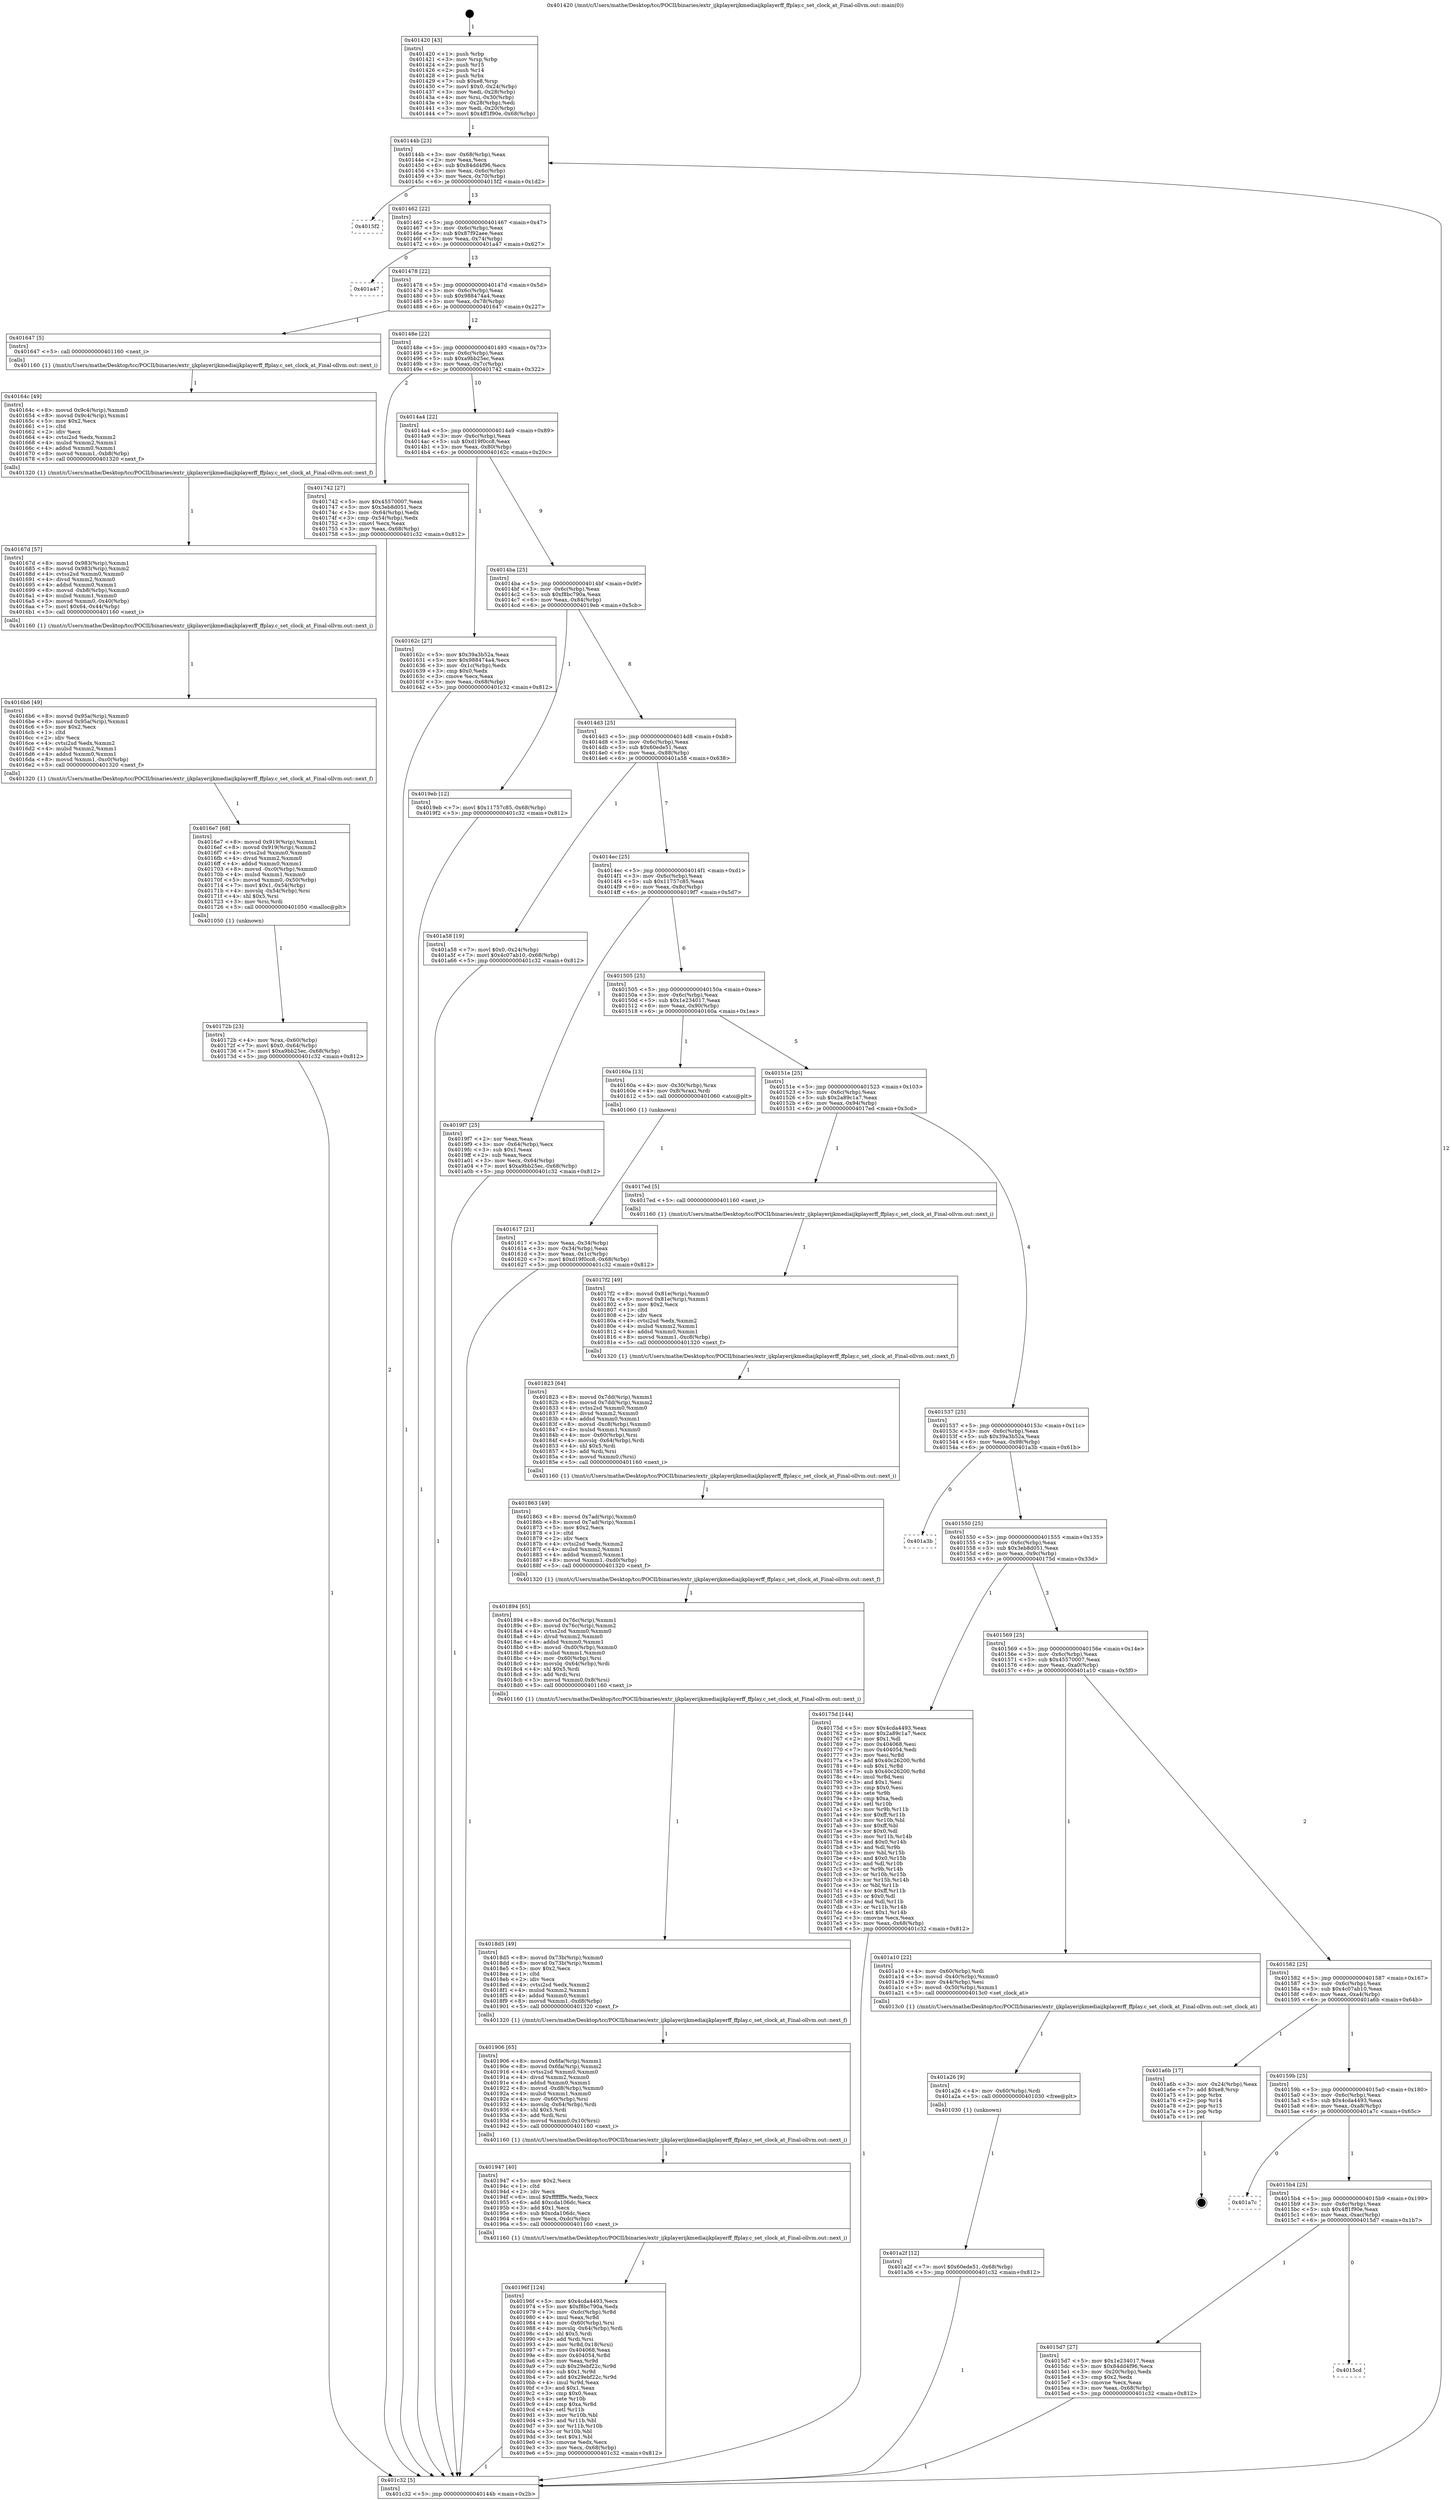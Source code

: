 digraph "0x401420" {
  label = "0x401420 (/mnt/c/Users/mathe/Desktop/tcc/POCII/binaries/extr_ijkplayerijkmediaijkplayerff_ffplay.c_set_clock_at_Final-ollvm.out::main(0))"
  labelloc = "t"
  node[shape=record]

  Entry [label="",width=0.3,height=0.3,shape=circle,fillcolor=black,style=filled]
  "0x40144b" [label="{
     0x40144b [23]\l
     | [instrs]\l
     &nbsp;&nbsp;0x40144b \<+3\>: mov -0x68(%rbp),%eax\l
     &nbsp;&nbsp;0x40144e \<+2\>: mov %eax,%ecx\l
     &nbsp;&nbsp;0x401450 \<+6\>: sub $0x84dd4f96,%ecx\l
     &nbsp;&nbsp;0x401456 \<+3\>: mov %eax,-0x6c(%rbp)\l
     &nbsp;&nbsp;0x401459 \<+3\>: mov %ecx,-0x70(%rbp)\l
     &nbsp;&nbsp;0x40145c \<+6\>: je 00000000004015f2 \<main+0x1d2\>\l
  }"]
  "0x4015f2" [label="{
     0x4015f2\l
  }", style=dashed]
  "0x401462" [label="{
     0x401462 [22]\l
     | [instrs]\l
     &nbsp;&nbsp;0x401462 \<+5\>: jmp 0000000000401467 \<main+0x47\>\l
     &nbsp;&nbsp;0x401467 \<+3\>: mov -0x6c(%rbp),%eax\l
     &nbsp;&nbsp;0x40146a \<+5\>: sub $0x87f92aee,%eax\l
     &nbsp;&nbsp;0x40146f \<+3\>: mov %eax,-0x74(%rbp)\l
     &nbsp;&nbsp;0x401472 \<+6\>: je 0000000000401a47 \<main+0x627\>\l
  }"]
  Exit [label="",width=0.3,height=0.3,shape=circle,fillcolor=black,style=filled,peripheries=2]
  "0x401a47" [label="{
     0x401a47\l
  }", style=dashed]
  "0x401478" [label="{
     0x401478 [22]\l
     | [instrs]\l
     &nbsp;&nbsp;0x401478 \<+5\>: jmp 000000000040147d \<main+0x5d\>\l
     &nbsp;&nbsp;0x40147d \<+3\>: mov -0x6c(%rbp),%eax\l
     &nbsp;&nbsp;0x401480 \<+5\>: sub $0x988474a4,%eax\l
     &nbsp;&nbsp;0x401485 \<+3\>: mov %eax,-0x78(%rbp)\l
     &nbsp;&nbsp;0x401488 \<+6\>: je 0000000000401647 \<main+0x227\>\l
  }"]
  "0x401a2f" [label="{
     0x401a2f [12]\l
     | [instrs]\l
     &nbsp;&nbsp;0x401a2f \<+7\>: movl $0x60ede51,-0x68(%rbp)\l
     &nbsp;&nbsp;0x401a36 \<+5\>: jmp 0000000000401c32 \<main+0x812\>\l
  }"]
  "0x401647" [label="{
     0x401647 [5]\l
     | [instrs]\l
     &nbsp;&nbsp;0x401647 \<+5\>: call 0000000000401160 \<next_i\>\l
     | [calls]\l
     &nbsp;&nbsp;0x401160 \{1\} (/mnt/c/Users/mathe/Desktop/tcc/POCII/binaries/extr_ijkplayerijkmediaijkplayerff_ffplay.c_set_clock_at_Final-ollvm.out::next_i)\l
  }"]
  "0x40148e" [label="{
     0x40148e [22]\l
     | [instrs]\l
     &nbsp;&nbsp;0x40148e \<+5\>: jmp 0000000000401493 \<main+0x73\>\l
     &nbsp;&nbsp;0x401493 \<+3\>: mov -0x6c(%rbp),%eax\l
     &nbsp;&nbsp;0x401496 \<+5\>: sub $0xa9bb25ec,%eax\l
     &nbsp;&nbsp;0x40149b \<+3\>: mov %eax,-0x7c(%rbp)\l
     &nbsp;&nbsp;0x40149e \<+6\>: je 0000000000401742 \<main+0x322\>\l
  }"]
  "0x401a26" [label="{
     0x401a26 [9]\l
     | [instrs]\l
     &nbsp;&nbsp;0x401a26 \<+4\>: mov -0x60(%rbp),%rdi\l
     &nbsp;&nbsp;0x401a2a \<+5\>: call 0000000000401030 \<free@plt\>\l
     | [calls]\l
     &nbsp;&nbsp;0x401030 \{1\} (unknown)\l
  }"]
  "0x401742" [label="{
     0x401742 [27]\l
     | [instrs]\l
     &nbsp;&nbsp;0x401742 \<+5\>: mov $0x45570007,%eax\l
     &nbsp;&nbsp;0x401747 \<+5\>: mov $0x3eb8d051,%ecx\l
     &nbsp;&nbsp;0x40174c \<+3\>: mov -0x64(%rbp),%edx\l
     &nbsp;&nbsp;0x40174f \<+3\>: cmp -0x54(%rbp),%edx\l
     &nbsp;&nbsp;0x401752 \<+3\>: cmovl %ecx,%eax\l
     &nbsp;&nbsp;0x401755 \<+3\>: mov %eax,-0x68(%rbp)\l
     &nbsp;&nbsp;0x401758 \<+5\>: jmp 0000000000401c32 \<main+0x812\>\l
  }"]
  "0x4014a4" [label="{
     0x4014a4 [22]\l
     | [instrs]\l
     &nbsp;&nbsp;0x4014a4 \<+5\>: jmp 00000000004014a9 \<main+0x89\>\l
     &nbsp;&nbsp;0x4014a9 \<+3\>: mov -0x6c(%rbp),%eax\l
     &nbsp;&nbsp;0x4014ac \<+5\>: sub $0xd19f0cc8,%eax\l
     &nbsp;&nbsp;0x4014b1 \<+3\>: mov %eax,-0x80(%rbp)\l
     &nbsp;&nbsp;0x4014b4 \<+6\>: je 000000000040162c \<main+0x20c\>\l
  }"]
  "0x40196f" [label="{
     0x40196f [124]\l
     | [instrs]\l
     &nbsp;&nbsp;0x40196f \<+5\>: mov $0x4cda4493,%ecx\l
     &nbsp;&nbsp;0x401974 \<+5\>: mov $0xf8bc790a,%edx\l
     &nbsp;&nbsp;0x401979 \<+7\>: mov -0xdc(%rbp),%r8d\l
     &nbsp;&nbsp;0x401980 \<+4\>: imul %eax,%r8d\l
     &nbsp;&nbsp;0x401984 \<+4\>: mov -0x60(%rbp),%rsi\l
     &nbsp;&nbsp;0x401988 \<+4\>: movslq -0x64(%rbp),%rdi\l
     &nbsp;&nbsp;0x40198c \<+4\>: shl $0x5,%rdi\l
     &nbsp;&nbsp;0x401990 \<+3\>: add %rdi,%rsi\l
     &nbsp;&nbsp;0x401993 \<+4\>: mov %r8d,0x18(%rsi)\l
     &nbsp;&nbsp;0x401997 \<+7\>: mov 0x404068,%eax\l
     &nbsp;&nbsp;0x40199e \<+8\>: mov 0x404054,%r8d\l
     &nbsp;&nbsp;0x4019a6 \<+3\>: mov %eax,%r9d\l
     &nbsp;&nbsp;0x4019a9 \<+7\>: sub $0x29ebf22c,%r9d\l
     &nbsp;&nbsp;0x4019b0 \<+4\>: sub $0x1,%r9d\l
     &nbsp;&nbsp;0x4019b4 \<+7\>: add $0x29ebf22c,%r9d\l
     &nbsp;&nbsp;0x4019bb \<+4\>: imul %r9d,%eax\l
     &nbsp;&nbsp;0x4019bf \<+3\>: and $0x1,%eax\l
     &nbsp;&nbsp;0x4019c2 \<+3\>: cmp $0x0,%eax\l
     &nbsp;&nbsp;0x4019c5 \<+4\>: sete %r10b\l
     &nbsp;&nbsp;0x4019c9 \<+4\>: cmp $0xa,%r8d\l
     &nbsp;&nbsp;0x4019cd \<+4\>: setl %r11b\l
     &nbsp;&nbsp;0x4019d1 \<+3\>: mov %r10b,%bl\l
     &nbsp;&nbsp;0x4019d4 \<+3\>: and %r11b,%bl\l
     &nbsp;&nbsp;0x4019d7 \<+3\>: xor %r11b,%r10b\l
     &nbsp;&nbsp;0x4019da \<+3\>: or %r10b,%bl\l
     &nbsp;&nbsp;0x4019dd \<+3\>: test $0x1,%bl\l
     &nbsp;&nbsp;0x4019e0 \<+3\>: cmovne %edx,%ecx\l
     &nbsp;&nbsp;0x4019e3 \<+3\>: mov %ecx,-0x68(%rbp)\l
     &nbsp;&nbsp;0x4019e6 \<+5\>: jmp 0000000000401c32 \<main+0x812\>\l
  }"]
  "0x40162c" [label="{
     0x40162c [27]\l
     | [instrs]\l
     &nbsp;&nbsp;0x40162c \<+5\>: mov $0x39a3b52a,%eax\l
     &nbsp;&nbsp;0x401631 \<+5\>: mov $0x988474a4,%ecx\l
     &nbsp;&nbsp;0x401636 \<+3\>: mov -0x1c(%rbp),%edx\l
     &nbsp;&nbsp;0x401639 \<+3\>: cmp $0x0,%edx\l
     &nbsp;&nbsp;0x40163c \<+3\>: cmove %ecx,%eax\l
     &nbsp;&nbsp;0x40163f \<+3\>: mov %eax,-0x68(%rbp)\l
     &nbsp;&nbsp;0x401642 \<+5\>: jmp 0000000000401c32 \<main+0x812\>\l
  }"]
  "0x4014ba" [label="{
     0x4014ba [25]\l
     | [instrs]\l
     &nbsp;&nbsp;0x4014ba \<+5\>: jmp 00000000004014bf \<main+0x9f\>\l
     &nbsp;&nbsp;0x4014bf \<+3\>: mov -0x6c(%rbp),%eax\l
     &nbsp;&nbsp;0x4014c2 \<+5\>: sub $0xf8bc790a,%eax\l
     &nbsp;&nbsp;0x4014c7 \<+6\>: mov %eax,-0x84(%rbp)\l
     &nbsp;&nbsp;0x4014cd \<+6\>: je 00000000004019eb \<main+0x5cb\>\l
  }"]
  "0x401947" [label="{
     0x401947 [40]\l
     | [instrs]\l
     &nbsp;&nbsp;0x401947 \<+5\>: mov $0x2,%ecx\l
     &nbsp;&nbsp;0x40194c \<+1\>: cltd\l
     &nbsp;&nbsp;0x40194d \<+2\>: idiv %ecx\l
     &nbsp;&nbsp;0x40194f \<+6\>: imul $0xfffffffe,%edx,%ecx\l
     &nbsp;&nbsp;0x401955 \<+6\>: add $0xcda106dc,%ecx\l
     &nbsp;&nbsp;0x40195b \<+3\>: add $0x1,%ecx\l
     &nbsp;&nbsp;0x40195e \<+6\>: sub $0xcda106dc,%ecx\l
     &nbsp;&nbsp;0x401964 \<+6\>: mov %ecx,-0xdc(%rbp)\l
     &nbsp;&nbsp;0x40196a \<+5\>: call 0000000000401160 \<next_i\>\l
     | [calls]\l
     &nbsp;&nbsp;0x401160 \{1\} (/mnt/c/Users/mathe/Desktop/tcc/POCII/binaries/extr_ijkplayerijkmediaijkplayerff_ffplay.c_set_clock_at_Final-ollvm.out::next_i)\l
  }"]
  "0x4019eb" [label="{
     0x4019eb [12]\l
     | [instrs]\l
     &nbsp;&nbsp;0x4019eb \<+7\>: movl $0x11757c85,-0x68(%rbp)\l
     &nbsp;&nbsp;0x4019f2 \<+5\>: jmp 0000000000401c32 \<main+0x812\>\l
  }"]
  "0x4014d3" [label="{
     0x4014d3 [25]\l
     | [instrs]\l
     &nbsp;&nbsp;0x4014d3 \<+5\>: jmp 00000000004014d8 \<main+0xb8\>\l
     &nbsp;&nbsp;0x4014d8 \<+3\>: mov -0x6c(%rbp),%eax\l
     &nbsp;&nbsp;0x4014db \<+5\>: sub $0x60ede51,%eax\l
     &nbsp;&nbsp;0x4014e0 \<+6\>: mov %eax,-0x88(%rbp)\l
     &nbsp;&nbsp;0x4014e6 \<+6\>: je 0000000000401a58 \<main+0x638\>\l
  }"]
  "0x401906" [label="{
     0x401906 [65]\l
     | [instrs]\l
     &nbsp;&nbsp;0x401906 \<+8\>: movsd 0x6fa(%rip),%xmm1\l
     &nbsp;&nbsp;0x40190e \<+8\>: movsd 0x6fa(%rip),%xmm2\l
     &nbsp;&nbsp;0x401916 \<+4\>: cvtss2sd %xmm0,%xmm0\l
     &nbsp;&nbsp;0x40191a \<+4\>: divsd %xmm2,%xmm0\l
     &nbsp;&nbsp;0x40191e \<+4\>: addsd %xmm0,%xmm1\l
     &nbsp;&nbsp;0x401922 \<+8\>: movsd -0xd8(%rbp),%xmm0\l
     &nbsp;&nbsp;0x40192a \<+4\>: mulsd %xmm1,%xmm0\l
     &nbsp;&nbsp;0x40192e \<+4\>: mov -0x60(%rbp),%rsi\l
     &nbsp;&nbsp;0x401932 \<+4\>: movslq -0x64(%rbp),%rdi\l
     &nbsp;&nbsp;0x401936 \<+4\>: shl $0x5,%rdi\l
     &nbsp;&nbsp;0x40193a \<+3\>: add %rdi,%rsi\l
     &nbsp;&nbsp;0x40193d \<+5\>: movsd %xmm0,0x10(%rsi)\l
     &nbsp;&nbsp;0x401942 \<+5\>: call 0000000000401160 \<next_i\>\l
     | [calls]\l
     &nbsp;&nbsp;0x401160 \{1\} (/mnt/c/Users/mathe/Desktop/tcc/POCII/binaries/extr_ijkplayerijkmediaijkplayerff_ffplay.c_set_clock_at_Final-ollvm.out::next_i)\l
  }"]
  "0x401a58" [label="{
     0x401a58 [19]\l
     | [instrs]\l
     &nbsp;&nbsp;0x401a58 \<+7\>: movl $0x0,-0x24(%rbp)\l
     &nbsp;&nbsp;0x401a5f \<+7\>: movl $0x4c07ab10,-0x68(%rbp)\l
     &nbsp;&nbsp;0x401a66 \<+5\>: jmp 0000000000401c32 \<main+0x812\>\l
  }"]
  "0x4014ec" [label="{
     0x4014ec [25]\l
     | [instrs]\l
     &nbsp;&nbsp;0x4014ec \<+5\>: jmp 00000000004014f1 \<main+0xd1\>\l
     &nbsp;&nbsp;0x4014f1 \<+3\>: mov -0x6c(%rbp),%eax\l
     &nbsp;&nbsp;0x4014f4 \<+5\>: sub $0x11757c85,%eax\l
     &nbsp;&nbsp;0x4014f9 \<+6\>: mov %eax,-0x8c(%rbp)\l
     &nbsp;&nbsp;0x4014ff \<+6\>: je 00000000004019f7 \<main+0x5d7\>\l
  }"]
  "0x4018d5" [label="{
     0x4018d5 [49]\l
     | [instrs]\l
     &nbsp;&nbsp;0x4018d5 \<+8\>: movsd 0x73b(%rip),%xmm0\l
     &nbsp;&nbsp;0x4018dd \<+8\>: movsd 0x73b(%rip),%xmm1\l
     &nbsp;&nbsp;0x4018e5 \<+5\>: mov $0x2,%ecx\l
     &nbsp;&nbsp;0x4018ea \<+1\>: cltd\l
     &nbsp;&nbsp;0x4018eb \<+2\>: idiv %ecx\l
     &nbsp;&nbsp;0x4018ed \<+4\>: cvtsi2sd %edx,%xmm2\l
     &nbsp;&nbsp;0x4018f1 \<+4\>: mulsd %xmm2,%xmm1\l
     &nbsp;&nbsp;0x4018f5 \<+4\>: addsd %xmm0,%xmm1\l
     &nbsp;&nbsp;0x4018f9 \<+8\>: movsd %xmm1,-0xd8(%rbp)\l
     &nbsp;&nbsp;0x401901 \<+5\>: call 0000000000401320 \<next_f\>\l
     | [calls]\l
     &nbsp;&nbsp;0x401320 \{1\} (/mnt/c/Users/mathe/Desktop/tcc/POCII/binaries/extr_ijkplayerijkmediaijkplayerff_ffplay.c_set_clock_at_Final-ollvm.out::next_f)\l
  }"]
  "0x4019f7" [label="{
     0x4019f7 [25]\l
     | [instrs]\l
     &nbsp;&nbsp;0x4019f7 \<+2\>: xor %eax,%eax\l
     &nbsp;&nbsp;0x4019f9 \<+3\>: mov -0x64(%rbp),%ecx\l
     &nbsp;&nbsp;0x4019fc \<+3\>: sub $0x1,%eax\l
     &nbsp;&nbsp;0x4019ff \<+2\>: sub %eax,%ecx\l
     &nbsp;&nbsp;0x401a01 \<+3\>: mov %ecx,-0x64(%rbp)\l
     &nbsp;&nbsp;0x401a04 \<+7\>: movl $0xa9bb25ec,-0x68(%rbp)\l
     &nbsp;&nbsp;0x401a0b \<+5\>: jmp 0000000000401c32 \<main+0x812\>\l
  }"]
  "0x401505" [label="{
     0x401505 [25]\l
     | [instrs]\l
     &nbsp;&nbsp;0x401505 \<+5\>: jmp 000000000040150a \<main+0xea\>\l
     &nbsp;&nbsp;0x40150a \<+3\>: mov -0x6c(%rbp),%eax\l
     &nbsp;&nbsp;0x40150d \<+5\>: sub $0x1e234017,%eax\l
     &nbsp;&nbsp;0x401512 \<+6\>: mov %eax,-0x90(%rbp)\l
     &nbsp;&nbsp;0x401518 \<+6\>: je 000000000040160a \<main+0x1ea\>\l
  }"]
  "0x401894" [label="{
     0x401894 [65]\l
     | [instrs]\l
     &nbsp;&nbsp;0x401894 \<+8\>: movsd 0x76c(%rip),%xmm1\l
     &nbsp;&nbsp;0x40189c \<+8\>: movsd 0x76c(%rip),%xmm2\l
     &nbsp;&nbsp;0x4018a4 \<+4\>: cvtss2sd %xmm0,%xmm0\l
     &nbsp;&nbsp;0x4018a8 \<+4\>: divsd %xmm2,%xmm0\l
     &nbsp;&nbsp;0x4018ac \<+4\>: addsd %xmm0,%xmm1\l
     &nbsp;&nbsp;0x4018b0 \<+8\>: movsd -0xd0(%rbp),%xmm0\l
     &nbsp;&nbsp;0x4018b8 \<+4\>: mulsd %xmm1,%xmm0\l
     &nbsp;&nbsp;0x4018bc \<+4\>: mov -0x60(%rbp),%rsi\l
     &nbsp;&nbsp;0x4018c0 \<+4\>: movslq -0x64(%rbp),%rdi\l
     &nbsp;&nbsp;0x4018c4 \<+4\>: shl $0x5,%rdi\l
     &nbsp;&nbsp;0x4018c8 \<+3\>: add %rdi,%rsi\l
     &nbsp;&nbsp;0x4018cb \<+5\>: movsd %xmm0,0x8(%rsi)\l
     &nbsp;&nbsp;0x4018d0 \<+5\>: call 0000000000401160 \<next_i\>\l
     | [calls]\l
     &nbsp;&nbsp;0x401160 \{1\} (/mnt/c/Users/mathe/Desktop/tcc/POCII/binaries/extr_ijkplayerijkmediaijkplayerff_ffplay.c_set_clock_at_Final-ollvm.out::next_i)\l
  }"]
  "0x40160a" [label="{
     0x40160a [13]\l
     | [instrs]\l
     &nbsp;&nbsp;0x40160a \<+4\>: mov -0x30(%rbp),%rax\l
     &nbsp;&nbsp;0x40160e \<+4\>: mov 0x8(%rax),%rdi\l
     &nbsp;&nbsp;0x401612 \<+5\>: call 0000000000401060 \<atoi@plt\>\l
     | [calls]\l
     &nbsp;&nbsp;0x401060 \{1\} (unknown)\l
  }"]
  "0x40151e" [label="{
     0x40151e [25]\l
     | [instrs]\l
     &nbsp;&nbsp;0x40151e \<+5\>: jmp 0000000000401523 \<main+0x103\>\l
     &nbsp;&nbsp;0x401523 \<+3\>: mov -0x6c(%rbp),%eax\l
     &nbsp;&nbsp;0x401526 \<+5\>: sub $0x2a89c1a7,%eax\l
     &nbsp;&nbsp;0x40152b \<+6\>: mov %eax,-0x94(%rbp)\l
     &nbsp;&nbsp;0x401531 \<+6\>: je 00000000004017ed \<main+0x3cd\>\l
  }"]
  "0x401863" [label="{
     0x401863 [49]\l
     | [instrs]\l
     &nbsp;&nbsp;0x401863 \<+8\>: movsd 0x7ad(%rip),%xmm0\l
     &nbsp;&nbsp;0x40186b \<+8\>: movsd 0x7ad(%rip),%xmm1\l
     &nbsp;&nbsp;0x401873 \<+5\>: mov $0x2,%ecx\l
     &nbsp;&nbsp;0x401878 \<+1\>: cltd\l
     &nbsp;&nbsp;0x401879 \<+2\>: idiv %ecx\l
     &nbsp;&nbsp;0x40187b \<+4\>: cvtsi2sd %edx,%xmm2\l
     &nbsp;&nbsp;0x40187f \<+4\>: mulsd %xmm2,%xmm1\l
     &nbsp;&nbsp;0x401883 \<+4\>: addsd %xmm0,%xmm1\l
     &nbsp;&nbsp;0x401887 \<+8\>: movsd %xmm1,-0xd0(%rbp)\l
     &nbsp;&nbsp;0x40188f \<+5\>: call 0000000000401320 \<next_f\>\l
     | [calls]\l
     &nbsp;&nbsp;0x401320 \{1\} (/mnt/c/Users/mathe/Desktop/tcc/POCII/binaries/extr_ijkplayerijkmediaijkplayerff_ffplay.c_set_clock_at_Final-ollvm.out::next_f)\l
  }"]
  "0x4017ed" [label="{
     0x4017ed [5]\l
     | [instrs]\l
     &nbsp;&nbsp;0x4017ed \<+5\>: call 0000000000401160 \<next_i\>\l
     | [calls]\l
     &nbsp;&nbsp;0x401160 \{1\} (/mnt/c/Users/mathe/Desktop/tcc/POCII/binaries/extr_ijkplayerijkmediaijkplayerff_ffplay.c_set_clock_at_Final-ollvm.out::next_i)\l
  }"]
  "0x401537" [label="{
     0x401537 [25]\l
     | [instrs]\l
     &nbsp;&nbsp;0x401537 \<+5\>: jmp 000000000040153c \<main+0x11c\>\l
     &nbsp;&nbsp;0x40153c \<+3\>: mov -0x6c(%rbp),%eax\l
     &nbsp;&nbsp;0x40153f \<+5\>: sub $0x39a3b52a,%eax\l
     &nbsp;&nbsp;0x401544 \<+6\>: mov %eax,-0x98(%rbp)\l
     &nbsp;&nbsp;0x40154a \<+6\>: je 0000000000401a3b \<main+0x61b\>\l
  }"]
  "0x401823" [label="{
     0x401823 [64]\l
     | [instrs]\l
     &nbsp;&nbsp;0x401823 \<+8\>: movsd 0x7dd(%rip),%xmm1\l
     &nbsp;&nbsp;0x40182b \<+8\>: movsd 0x7dd(%rip),%xmm2\l
     &nbsp;&nbsp;0x401833 \<+4\>: cvtss2sd %xmm0,%xmm0\l
     &nbsp;&nbsp;0x401837 \<+4\>: divsd %xmm2,%xmm0\l
     &nbsp;&nbsp;0x40183b \<+4\>: addsd %xmm0,%xmm1\l
     &nbsp;&nbsp;0x40183f \<+8\>: movsd -0xc8(%rbp),%xmm0\l
     &nbsp;&nbsp;0x401847 \<+4\>: mulsd %xmm1,%xmm0\l
     &nbsp;&nbsp;0x40184b \<+4\>: mov -0x60(%rbp),%rsi\l
     &nbsp;&nbsp;0x40184f \<+4\>: movslq -0x64(%rbp),%rdi\l
     &nbsp;&nbsp;0x401853 \<+4\>: shl $0x5,%rdi\l
     &nbsp;&nbsp;0x401857 \<+3\>: add %rdi,%rsi\l
     &nbsp;&nbsp;0x40185a \<+4\>: movsd %xmm0,(%rsi)\l
     &nbsp;&nbsp;0x40185e \<+5\>: call 0000000000401160 \<next_i\>\l
     | [calls]\l
     &nbsp;&nbsp;0x401160 \{1\} (/mnt/c/Users/mathe/Desktop/tcc/POCII/binaries/extr_ijkplayerijkmediaijkplayerff_ffplay.c_set_clock_at_Final-ollvm.out::next_i)\l
  }"]
  "0x401a3b" [label="{
     0x401a3b\l
  }", style=dashed]
  "0x401550" [label="{
     0x401550 [25]\l
     | [instrs]\l
     &nbsp;&nbsp;0x401550 \<+5\>: jmp 0000000000401555 \<main+0x135\>\l
     &nbsp;&nbsp;0x401555 \<+3\>: mov -0x6c(%rbp),%eax\l
     &nbsp;&nbsp;0x401558 \<+5\>: sub $0x3eb8d051,%eax\l
     &nbsp;&nbsp;0x40155d \<+6\>: mov %eax,-0x9c(%rbp)\l
     &nbsp;&nbsp;0x401563 \<+6\>: je 000000000040175d \<main+0x33d\>\l
  }"]
  "0x4017f2" [label="{
     0x4017f2 [49]\l
     | [instrs]\l
     &nbsp;&nbsp;0x4017f2 \<+8\>: movsd 0x81e(%rip),%xmm0\l
     &nbsp;&nbsp;0x4017fa \<+8\>: movsd 0x81e(%rip),%xmm1\l
     &nbsp;&nbsp;0x401802 \<+5\>: mov $0x2,%ecx\l
     &nbsp;&nbsp;0x401807 \<+1\>: cltd\l
     &nbsp;&nbsp;0x401808 \<+2\>: idiv %ecx\l
     &nbsp;&nbsp;0x40180a \<+4\>: cvtsi2sd %edx,%xmm2\l
     &nbsp;&nbsp;0x40180e \<+4\>: mulsd %xmm2,%xmm1\l
     &nbsp;&nbsp;0x401812 \<+4\>: addsd %xmm0,%xmm1\l
     &nbsp;&nbsp;0x401816 \<+8\>: movsd %xmm1,-0xc8(%rbp)\l
     &nbsp;&nbsp;0x40181e \<+5\>: call 0000000000401320 \<next_f\>\l
     | [calls]\l
     &nbsp;&nbsp;0x401320 \{1\} (/mnt/c/Users/mathe/Desktop/tcc/POCII/binaries/extr_ijkplayerijkmediaijkplayerff_ffplay.c_set_clock_at_Final-ollvm.out::next_f)\l
  }"]
  "0x40175d" [label="{
     0x40175d [144]\l
     | [instrs]\l
     &nbsp;&nbsp;0x40175d \<+5\>: mov $0x4cda4493,%eax\l
     &nbsp;&nbsp;0x401762 \<+5\>: mov $0x2a89c1a7,%ecx\l
     &nbsp;&nbsp;0x401767 \<+2\>: mov $0x1,%dl\l
     &nbsp;&nbsp;0x401769 \<+7\>: mov 0x404068,%esi\l
     &nbsp;&nbsp;0x401770 \<+7\>: mov 0x404054,%edi\l
     &nbsp;&nbsp;0x401777 \<+3\>: mov %esi,%r8d\l
     &nbsp;&nbsp;0x40177a \<+7\>: add $0x40c26200,%r8d\l
     &nbsp;&nbsp;0x401781 \<+4\>: sub $0x1,%r8d\l
     &nbsp;&nbsp;0x401785 \<+7\>: sub $0x40c26200,%r8d\l
     &nbsp;&nbsp;0x40178c \<+4\>: imul %r8d,%esi\l
     &nbsp;&nbsp;0x401790 \<+3\>: and $0x1,%esi\l
     &nbsp;&nbsp;0x401793 \<+3\>: cmp $0x0,%esi\l
     &nbsp;&nbsp;0x401796 \<+4\>: sete %r9b\l
     &nbsp;&nbsp;0x40179a \<+3\>: cmp $0xa,%edi\l
     &nbsp;&nbsp;0x40179d \<+4\>: setl %r10b\l
     &nbsp;&nbsp;0x4017a1 \<+3\>: mov %r9b,%r11b\l
     &nbsp;&nbsp;0x4017a4 \<+4\>: xor $0xff,%r11b\l
     &nbsp;&nbsp;0x4017a8 \<+3\>: mov %r10b,%bl\l
     &nbsp;&nbsp;0x4017ab \<+3\>: xor $0xff,%bl\l
     &nbsp;&nbsp;0x4017ae \<+3\>: xor $0x0,%dl\l
     &nbsp;&nbsp;0x4017b1 \<+3\>: mov %r11b,%r14b\l
     &nbsp;&nbsp;0x4017b4 \<+4\>: and $0x0,%r14b\l
     &nbsp;&nbsp;0x4017b8 \<+3\>: and %dl,%r9b\l
     &nbsp;&nbsp;0x4017bb \<+3\>: mov %bl,%r15b\l
     &nbsp;&nbsp;0x4017be \<+4\>: and $0x0,%r15b\l
     &nbsp;&nbsp;0x4017c2 \<+3\>: and %dl,%r10b\l
     &nbsp;&nbsp;0x4017c5 \<+3\>: or %r9b,%r14b\l
     &nbsp;&nbsp;0x4017c8 \<+3\>: or %r10b,%r15b\l
     &nbsp;&nbsp;0x4017cb \<+3\>: xor %r15b,%r14b\l
     &nbsp;&nbsp;0x4017ce \<+3\>: or %bl,%r11b\l
     &nbsp;&nbsp;0x4017d1 \<+4\>: xor $0xff,%r11b\l
     &nbsp;&nbsp;0x4017d5 \<+3\>: or $0x0,%dl\l
     &nbsp;&nbsp;0x4017d8 \<+3\>: and %dl,%r11b\l
     &nbsp;&nbsp;0x4017db \<+3\>: or %r11b,%r14b\l
     &nbsp;&nbsp;0x4017de \<+4\>: test $0x1,%r14b\l
     &nbsp;&nbsp;0x4017e2 \<+3\>: cmovne %ecx,%eax\l
     &nbsp;&nbsp;0x4017e5 \<+3\>: mov %eax,-0x68(%rbp)\l
     &nbsp;&nbsp;0x4017e8 \<+5\>: jmp 0000000000401c32 \<main+0x812\>\l
  }"]
  "0x401569" [label="{
     0x401569 [25]\l
     | [instrs]\l
     &nbsp;&nbsp;0x401569 \<+5\>: jmp 000000000040156e \<main+0x14e\>\l
     &nbsp;&nbsp;0x40156e \<+3\>: mov -0x6c(%rbp),%eax\l
     &nbsp;&nbsp;0x401571 \<+5\>: sub $0x45570007,%eax\l
     &nbsp;&nbsp;0x401576 \<+6\>: mov %eax,-0xa0(%rbp)\l
     &nbsp;&nbsp;0x40157c \<+6\>: je 0000000000401a10 \<main+0x5f0\>\l
  }"]
  "0x40172b" [label="{
     0x40172b [23]\l
     | [instrs]\l
     &nbsp;&nbsp;0x40172b \<+4\>: mov %rax,-0x60(%rbp)\l
     &nbsp;&nbsp;0x40172f \<+7\>: movl $0x0,-0x64(%rbp)\l
     &nbsp;&nbsp;0x401736 \<+7\>: movl $0xa9bb25ec,-0x68(%rbp)\l
     &nbsp;&nbsp;0x40173d \<+5\>: jmp 0000000000401c32 \<main+0x812\>\l
  }"]
  "0x401a10" [label="{
     0x401a10 [22]\l
     | [instrs]\l
     &nbsp;&nbsp;0x401a10 \<+4\>: mov -0x60(%rbp),%rdi\l
     &nbsp;&nbsp;0x401a14 \<+5\>: movsd -0x40(%rbp),%xmm0\l
     &nbsp;&nbsp;0x401a19 \<+3\>: mov -0x44(%rbp),%esi\l
     &nbsp;&nbsp;0x401a1c \<+5\>: movsd -0x50(%rbp),%xmm1\l
     &nbsp;&nbsp;0x401a21 \<+5\>: call 00000000004013c0 \<set_clock_at\>\l
     | [calls]\l
     &nbsp;&nbsp;0x4013c0 \{1\} (/mnt/c/Users/mathe/Desktop/tcc/POCII/binaries/extr_ijkplayerijkmediaijkplayerff_ffplay.c_set_clock_at_Final-ollvm.out::set_clock_at)\l
  }"]
  "0x401582" [label="{
     0x401582 [25]\l
     | [instrs]\l
     &nbsp;&nbsp;0x401582 \<+5\>: jmp 0000000000401587 \<main+0x167\>\l
     &nbsp;&nbsp;0x401587 \<+3\>: mov -0x6c(%rbp),%eax\l
     &nbsp;&nbsp;0x40158a \<+5\>: sub $0x4c07ab10,%eax\l
     &nbsp;&nbsp;0x40158f \<+6\>: mov %eax,-0xa4(%rbp)\l
     &nbsp;&nbsp;0x401595 \<+6\>: je 0000000000401a6b \<main+0x64b\>\l
  }"]
  "0x4016e7" [label="{
     0x4016e7 [68]\l
     | [instrs]\l
     &nbsp;&nbsp;0x4016e7 \<+8\>: movsd 0x919(%rip),%xmm1\l
     &nbsp;&nbsp;0x4016ef \<+8\>: movsd 0x919(%rip),%xmm2\l
     &nbsp;&nbsp;0x4016f7 \<+4\>: cvtss2sd %xmm0,%xmm0\l
     &nbsp;&nbsp;0x4016fb \<+4\>: divsd %xmm2,%xmm0\l
     &nbsp;&nbsp;0x4016ff \<+4\>: addsd %xmm0,%xmm1\l
     &nbsp;&nbsp;0x401703 \<+8\>: movsd -0xc0(%rbp),%xmm0\l
     &nbsp;&nbsp;0x40170b \<+4\>: mulsd %xmm1,%xmm0\l
     &nbsp;&nbsp;0x40170f \<+5\>: movsd %xmm0,-0x50(%rbp)\l
     &nbsp;&nbsp;0x401714 \<+7\>: movl $0x1,-0x54(%rbp)\l
     &nbsp;&nbsp;0x40171b \<+4\>: movslq -0x54(%rbp),%rsi\l
     &nbsp;&nbsp;0x40171f \<+4\>: shl $0x5,%rsi\l
     &nbsp;&nbsp;0x401723 \<+3\>: mov %rsi,%rdi\l
     &nbsp;&nbsp;0x401726 \<+5\>: call 0000000000401050 \<malloc@plt\>\l
     | [calls]\l
     &nbsp;&nbsp;0x401050 \{1\} (unknown)\l
  }"]
  "0x401a6b" [label="{
     0x401a6b [17]\l
     | [instrs]\l
     &nbsp;&nbsp;0x401a6b \<+3\>: mov -0x24(%rbp),%eax\l
     &nbsp;&nbsp;0x401a6e \<+7\>: add $0xe8,%rsp\l
     &nbsp;&nbsp;0x401a75 \<+1\>: pop %rbx\l
     &nbsp;&nbsp;0x401a76 \<+2\>: pop %r14\l
     &nbsp;&nbsp;0x401a78 \<+2\>: pop %r15\l
     &nbsp;&nbsp;0x401a7a \<+1\>: pop %rbp\l
     &nbsp;&nbsp;0x401a7b \<+1\>: ret\l
  }"]
  "0x40159b" [label="{
     0x40159b [25]\l
     | [instrs]\l
     &nbsp;&nbsp;0x40159b \<+5\>: jmp 00000000004015a0 \<main+0x180\>\l
     &nbsp;&nbsp;0x4015a0 \<+3\>: mov -0x6c(%rbp),%eax\l
     &nbsp;&nbsp;0x4015a3 \<+5\>: sub $0x4cda4493,%eax\l
     &nbsp;&nbsp;0x4015a8 \<+6\>: mov %eax,-0xa8(%rbp)\l
     &nbsp;&nbsp;0x4015ae \<+6\>: je 0000000000401a7c \<main+0x65c\>\l
  }"]
  "0x4016b6" [label="{
     0x4016b6 [49]\l
     | [instrs]\l
     &nbsp;&nbsp;0x4016b6 \<+8\>: movsd 0x95a(%rip),%xmm0\l
     &nbsp;&nbsp;0x4016be \<+8\>: movsd 0x95a(%rip),%xmm1\l
     &nbsp;&nbsp;0x4016c6 \<+5\>: mov $0x2,%ecx\l
     &nbsp;&nbsp;0x4016cb \<+1\>: cltd\l
     &nbsp;&nbsp;0x4016cc \<+2\>: idiv %ecx\l
     &nbsp;&nbsp;0x4016ce \<+4\>: cvtsi2sd %edx,%xmm2\l
     &nbsp;&nbsp;0x4016d2 \<+4\>: mulsd %xmm2,%xmm1\l
     &nbsp;&nbsp;0x4016d6 \<+4\>: addsd %xmm0,%xmm1\l
     &nbsp;&nbsp;0x4016da \<+8\>: movsd %xmm1,-0xc0(%rbp)\l
     &nbsp;&nbsp;0x4016e2 \<+5\>: call 0000000000401320 \<next_f\>\l
     | [calls]\l
     &nbsp;&nbsp;0x401320 \{1\} (/mnt/c/Users/mathe/Desktop/tcc/POCII/binaries/extr_ijkplayerijkmediaijkplayerff_ffplay.c_set_clock_at_Final-ollvm.out::next_f)\l
  }"]
  "0x401a7c" [label="{
     0x401a7c\l
  }", style=dashed]
  "0x4015b4" [label="{
     0x4015b4 [25]\l
     | [instrs]\l
     &nbsp;&nbsp;0x4015b4 \<+5\>: jmp 00000000004015b9 \<main+0x199\>\l
     &nbsp;&nbsp;0x4015b9 \<+3\>: mov -0x6c(%rbp),%eax\l
     &nbsp;&nbsp;0x4015bc \<+5\>: sub $0x4ff1f90e,%eax\l
     &nbsp;&nbsp;0x4015c1 \<+6\>: mov %eax,-0xac(%rbp)\l
     &nbsp;&nbsp;0x4015c7 \<+6\>: je 00000000004015d7 \<main+0x1b7\>\l
  }"]
  "0x40167d" [label="{
     0x40167d [57]\l
     | [instrs]\l
     &nbsp;&nbsp;0x40167d \<+8\>: movsd 0x983(%rip),%xmm1\l
     &nbsp;&nbsp;0x401685 \<+8\>: movsd 0x983(%rip),%xmm2\l
     &nbsp;&nbsp;0x40168d \<+4\>: cvtss2sd %xmm0,%xmm0\l
     &nbsp;&nbsp;0x401691 \<+4\>: divsd %xmm2,%xmm0\l
     &nbsp;&nbsp;0x401695 \<+4\>: addsd %xmm0,%xmm1\l
     &nbsp;&nbsp;0x401699 \<+8\>: movsd -0xb8(%rbp),%xmm0\l
     &nbsp;&nbsp;0x4016a1 \<+4\>: mulsd %xmm1,%xmm0\l
     &nbsp;&nbsp;0x4016a5 \<+5\>: movsd %xmm0,-0x40(%rbp)\l
     &nbsp;&nbsp;0x4016aa \<+7\>: movl $0x64,-0x44(%rbp)\l
     &nbsp;&nbsp;0x4016b1 \<+5\>: call 0000000000401160 \<next_i\>\l
     | [calls]\l
     &nbsp;&nbsp;0x401160 \{1\} (/mnt/c/Users/mathe/Desktop/tcc/POCII/binaries/extr_ijkplayerijkmediaijkplayerff_ffplay.c_set_clock_at_Final-ollvm.out::next_i)\l
  }"]
  "0x4015d7" [label="{
     0x4015d7 [27]\l
     | [instrs]\l
     &nbsp;&nbsp;0x4015d7 \<+5\>: mov $0x1e234017,%eax\l
     &nbsp;&nbsp;0x4015dc \<+5\>: mov $0x84dd4f96,%ecx\l
     &nbsp;&nbsp;0x4015e1 \<+3\>: mov -0x20(%rbp),%edx\l
     &nbsp;&nbsp;0x4015e4 \<+3\>: cmp $0x2,%edx\l
     &nbsp;&nbsp;0x4015e7 \<+3\>: cmovne %ecx,%eax\l
     &nbsp;&nbsp;0x4015ea \<+3\>: mov %eax,-0x68(%rbp)\l
     &nbsp;&nbsp;0x4015ed \<+5\>: jmp 0000000000401c32 \<main+0x812\>\l
  }"]
  "0x4015cd" [label="{
     0x4015cd\l
  }", style=dashed]
  "0x401c32" [label="{
     0x401c32 [5]\l
     | [instrs]\l
     &nbsp;&nbsp;0x401c32 \<+5\>: jmp 000000000040144b \<main+0x2b\>\l
  }"]
  "0x401420" [label="{
     0x401420 [43]\l
     | [instrs]\l
     &nbsp;&nbsp;0x401420 \<+1\>: push %rbp\l
     &nbsp;&nbsp;0x401421 \<+3\>: mov %rsp,%rbp\l
     &nbsp;&nbsp;0x401424 \<+2\>: push %r15\l
     &nbsp;&nbsp;0x401426 \<+2\>: push %r14\l
     &nbsp;&nbsp;0x401428 \<+1\>: push %rbx\l
     &nbsp;&nbsp;0x401429 \<+7\>: sub $0xe8,%rsp\l
     &nbsp;&nbsp;0x401430 \<+7\>: movl $0x0,-0x24(%rbp)\l
     &nbsp;&nbsp;0x401437 \<+3\>: mov %edi,-0x28(%rbp)\l
     &nbsp;&nbsp;0x40143a \<+4\>: mov %rsi,-0x30(%rbp)\l
     &nbsp;&nbsp;0x40143e \<+3\>: mov -0x28(%rbp),%edi\l
     &nbsp;&nbsp;0x401441 \<+3\>: mov %edi,-0x20(%rbp)\l
     &nbsp;&nbsp;0x401444 \<+7\>: movl $0x4ff1f90e,-0x68(%rbp)\l
  }"]
  "0x401617" [label="{
     0x401617 [21]\l
     | [instrs]\l
     &nbsp;&nbsp;0x401617 \<+3\>: mov %eax,-0x34(%rbp)\l
     &nbsp;&nbsp;0x40161a \<+3\>: mov -0x34(%rbp),%eax\l
     &nbsp;&nbsp;0x40161d \<+3\>: mov %eax,-0x1c(%rbp)\l
     &nbsp;&nbsp;0x401620 \<+7\>: movl $0xd19f0cc8,-0x68(%rbp)\l
     &nbsp;&nbsp;0x401627 \<+5\>: jmp 0000000000401c32 \<main+0x812\>\l
  }"]
  "0x40164c" [label="{
     0x40164c [49]\l
     | [instrs]\l
     &nbsp;&nbsp;0x40164c \<+8\>: movsd 0x9c4(%rip),%xmm0\l
     &nbsp;&nbsp;0x401654 \<+8\>: movsd 0x9c4(%rip),%xmm1\l
     &nbsp;&nbsp;0x40165c \<+5\>: mov $0x2,%ecx\l
     &nbsp;&nbsp;0x401661 \<+1\>: cltd\l
     &nbsp;&nbsp;0x401662 \<+2\>: idiv %ecx\l
     &nbsp;&nbsp;0x401664 \<+4\>: cvtsi2sd %edx,%xmm2\l
     &nbsp;&nbsp;0x401668 \<+4\>: mulsd %xmm2,%xmm1\l
     &nbsp;&nbsp;0x40166c \<+4\>: addsd %xmm0,%xmm1\l
     &nbsp;&nbsp;0x401670 \<+8\>: movsd %xmm1,-0xb8(%rbp)\l
     &nbsp;&nbsp;0x401678 \<+5\>: call 0000000000401320 \<next_f\>\l
     | [calls]\l
     &nbsp;&nbsp;0x401320 \{1\} (/mnt/c/Users/mathe/Desktop/tcc/POCII/binaries/extr_ijkplayerijkmediaijkplayerff_ffplay.c_set_clock_at_Final-ollvm.out::next_f)\l
  }"]
  Entry -> "0x401420" [label=" 1"]
  "0x40144b" -> "0x4015f2" [label=" 0"]
  "0x40144b" -> "0x401462" [label=" 13"]
  "0x401a6b" -> Exit [label=" 1"]
  "0x401462" -> "0x401a47" [label=" 0"]
  "0x401462" -> "0x401478" [label=" 13"]
  "0x401a58" -> "0x401c32" [label=" 1"]
  "0x401478" -> "0x401647" [label=" 1"]
  "0x401478" -> "0x40148e" [label=" 12"]
  "0x401a2f" -> "0x401c32" [label=" 1"]
  "0x40148e" -> "0x401742" [label=" 2"]
  "0x40148e" -> "0x4014a4" [label=" 10"]
  "0x401a26" -> "0x401a2f" [label=" 1"]
  "0x4014a4" -> "0x40162c" [label=" 1"]
  "0x4014a4" -> "0x4014ba" [label=" 9"]
  "0x401a10" -> "0x401a26" [label=" 1"]
  "0x4014ba" -> "0x4019eb" [label=" 1"]
  "0x4014ba" -> "0x4014d3" [label=" 8"]
  "0x4019f7" -> "0x401c32" [label=" 1"]
  "0x4014d3" -> "0x401a58" [label=" 1"]
  "0x4014d3" -> "0x4014ec" [label=" 7"]
  "0x4019eb" -> "0x401c32" [label=" 1"]
  "0x4014ec" -> "0x4019f7" [label=" 1"]
  "0x4014ec" -> "0x401505" [label=" 6"]
  "0x40196f" -> "0x401c32" [label=" 1"]
  "0x401505" -> "0x40160a" [label=" 1"]
  "0x401505" -> "0x40151e" [label=" 5"]
  "0x401947" -> "0x40196f" [label=" 1"]
  "0x40151e" -> "0x4017ed" [label=" 1"]
  "0x40151e" -> "0x401537" [label=" 4"]
  "0x401906" -> "0x401947" [label=" 1"]
  "0x401537" -> "0x401a3b" [label=" 0"]
  "0x401537" -> "0x401550" [label=" 4"]
  "0x4018d5" -> "0x401906" [label=" 1"]
  "0x401550" -> "0x40175d" [label=" 1"]
  "0x401550" -> "0x401569" [label=" 3"]
  "0x401894" -> "0x4018d5" [label=" 1"]
  "0x401569" -> "0x401a10" [label=" 1"]
  "0x401569" -> "0x401582" [label=" 2"]
  "0x401863" -> "0x401894" [label=" 1"]
  "0x401582" -> "0x401a6b" [label=" 1"]
  "0x401582" -> "0x40159b" [label=" 1"]
  "0x401823" -> "0x401863" [label=" 1"]
  "0x40159b" -> "0x401a7c" [label=" 0"]
  "0x40159b" -> "0x4015b4" [label=" 1"]
  "0x4017f2" -> "0x401823" [label=" 1"]
  "0x4015b4" -> "0x4015d7" [label=" 1"]
  "0x4015b4" -> "0x4015cd" [label=" 0"]
  "0x4015d7" -> "0x401c32" [label=" 1"]
  "0x401420" -> "0x40144b" [label=" 1"]
  "0x401c32" -> "0x40144b" [label=" 12"]
  "0x40160a" -> "0x401617" [label=" 1"]
  "0x401617" -> "0x401c32" [label=" 1"]
  "0x40162c" -> "0x401c32" [label=" 1"]
  "0x401647" -> "0x40164c" [label=" 1"]
  "0x40164c" -> "0x40167d" [label=" 1"]
  "0x40167d" -> "0x4016b6" [label=" 1"]
  "0x4016b6" -> "0x4016e7" [label=" 1"]
  "0x4016e7" -> "0x40172b" [label=" 1"]
  "0x40172b" -> "0x401c32" [label=" 1"]
  "0x401742" -> "0x401c32" [label=" 2"]
  "0x40175d" -> "0x401c32" [label=" 1"]
  "0x4017ed" -> "0x4017f2" [label=" 1"]
}
